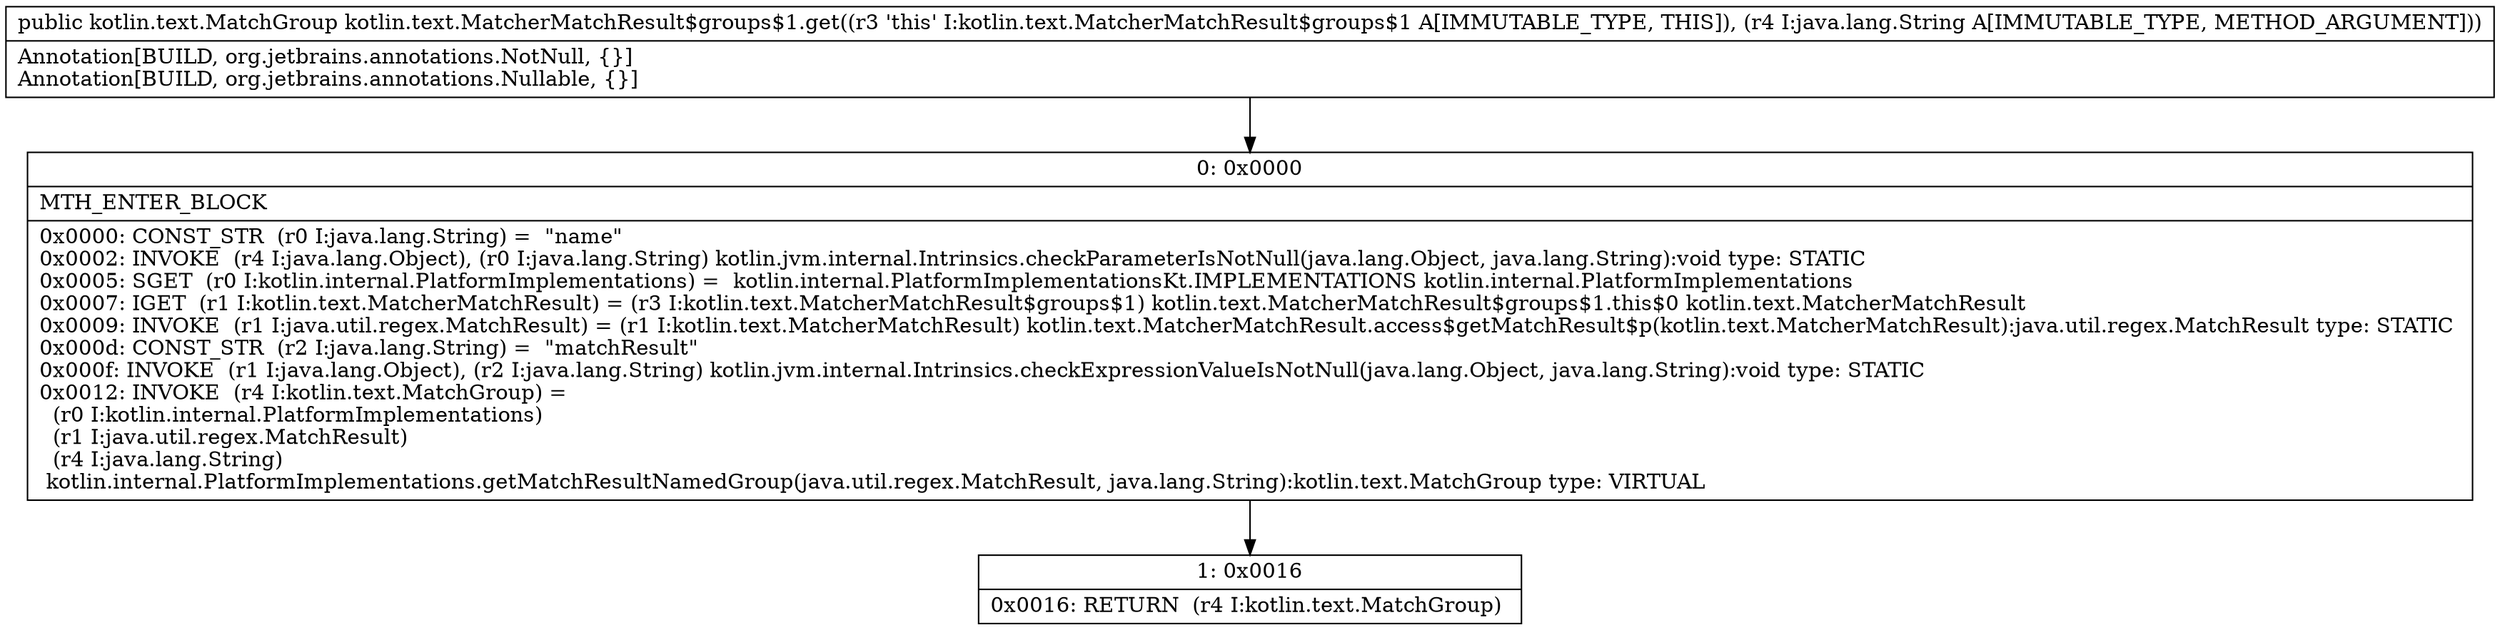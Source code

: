 digraph "CFG forkotlin.text.MatcherMatchResult$groups$1.get(Ljava\/lang\/String;)Lkotlin\/text\/MatchGroup;" {
Node_0 [shape=record,label="{0\:\ 0x0000|MTH_ENTER_BLOCK\l|0x0000: CONST_STR  (r0 I:java.lang.String) =  \"name\" \l0x0002: INVOKE  (r4 I:java.lang.Object), (r0 I:java.lang.String) kotlin.jvm.internal.Intrinsics.checkParameterIsNotNull(java.lang.Object, java.lang.String):void type: STATIC \l0x0005: SGET  (r0 I:kotlin.internal.PlatformImplementations) =  kotlin.internal.PlatformImplementationsKt.IMPLEMENTATIONS kotlin.internal.PlatformImplementations \l0x0007: IGET  (r1 I:kotlin.text.MatcherMatchResult) = (r3 I:kotlin.text.MatcherMatchResult$groups$1) kotlin.text.MatcherMatchResult$groups$1.this$0 kotlin.text.MatcherMatchResult \l0x0009: INVOKE  (r1 I:java.util.regex.MatchResult) = (r1 I:kotlin.text.MatcherMatchResult) kotlin.text.MatcherMatchResult.access$getMatchResult$p(kotlin.text.MatcherMatchResult):java.util.regex.MatchResult type: STATIC \l0x000d: CONST_STR  (r2 I:java.lang.String) =  \"matchResult\" \l0x000f: INVOKE  (r1 I:java.lang.Object), (r2 I:java.lang.String) kotlin.jvm.internal.Intrinsics.checkExpressionValueIsNotNull(java.lang.Object, java.lang.String):void type: STATIC \l0x0012: INVOKE  (r4 I:kotlin.text.MatchGroup) = \l  (r0 I:kotlin.internal.PlatformImplementations)\l  (r1 I:java.util.regex.MatchResult)\l  (r4 I:java.lang.String)\l kotlin.internal.PlatformImplementations.getMatchResultNamedGroup(java.util.regex.MatchResult, java.lang.String):kotlin.text.MatchGroup type: VIRTUAL \l}"];
Node_1 [shape=record,label="{1\:\ 0x0016|0x0016: RETURN  (r4 I:kotlin.text.MatchGroup) \l}"];
MethodNode[shape=record,label="{public kotlin.text.MatchGroup kotlin.text.MatcherMatchResult$groups$1.get((r3 'this' I:kotlin.text.MatcherMatchResult$groups$1 A[IMMUTABLE_TYPE, THIS]), (r4 I:java.lang.String A[IMMUTABLE_TYPE, METHOD_ARGUMENT]))  | Annotation[BUILD, org.jetbrains.annotations.NotNull, \{\}]\lAnnotation[BUILD, org.jetbrains.annotations.Nullable, \{\}]\l}"];
MethodNode -> Node_0;
Node_0 -> Node_1;
}

